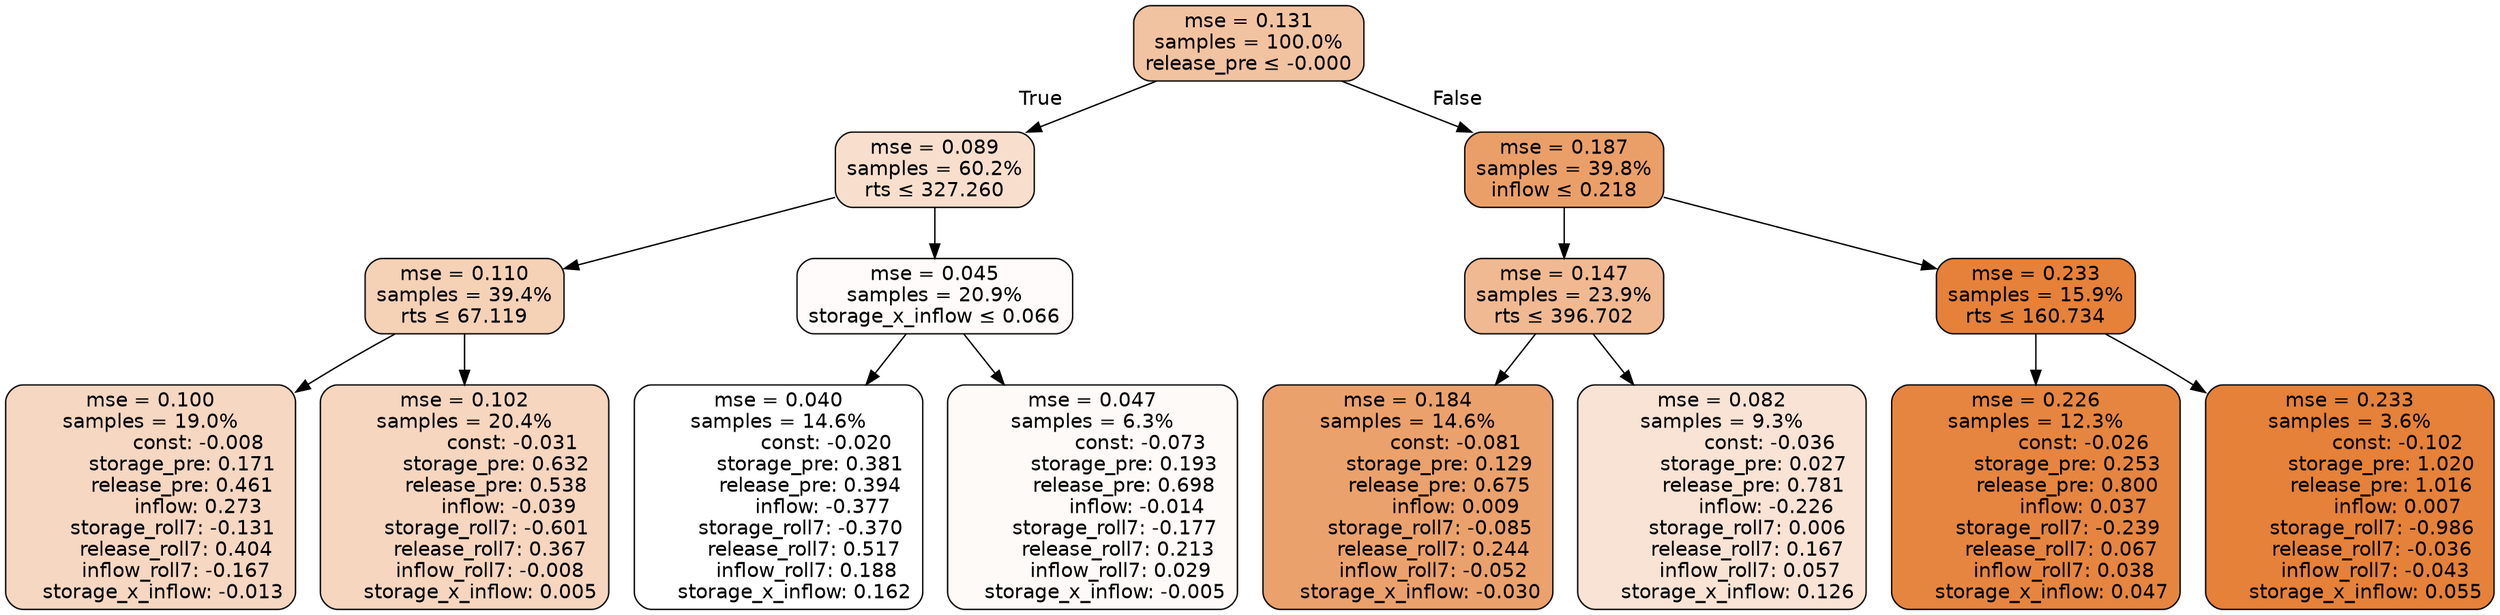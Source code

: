 digraph tree {
bgcolor="transparent"
node [shape=rectangle, style="filled, rounded", color="black", fontname=helvetica] ;
edge [fontname=helvetica] ;
	"0" [label="mse = 0.131
samples = 100.0%
release_pre &le; -0.000", fillcolor="#f2c3a1"]
	"1" [label="mse = 0.089
samples = 60.2%
rts &le; 327.260", fillcolor="#f8dfcd"]
	"2" [label="mse = 0.110
samples = 39.4%
rts &le; 67.119", fillcolor="#f5d1b6"]
	"3" [label="mse = 0.100
samples = 19.0%
               const: -0.008
          storage_pre: 0.171
          release_pre: 0.461
               inflow: 0.273
       storage_roll7: -0.131
        release_roll7: 0.404
        inflow_roll7: -0.167
    storage_x_inflow: -0.013", fillcolor="#f6d7c1"]
	"4" [label="mse = 0.102
samples = 20.4%
               const: -0.031
          storage_pre: 0.632
          release_pre: 0.538
              inflow: -0.039
       storage_roll7: -0.601
        release_roll7: 0.367
        inflow_roll7: -0.008
     storage_x_inflow: 0.005", fillcolor="#f6d6bf"]
	"5" [label="mse = 0.045
samples = 20.9%
storage_x_inflow &le; 0.066", fillcolor="#fefbfa"]
	"6" [label="mse = 0.040
samples = 14.6%
               const: -0.020
          storage_pre: 0.381
          release_pre: 0.394
              inflow: -0.377
       storage_roll7: -0.370
        release_roll7: 0.517
         inflow_roll7: 0.188
     storage_x_inflow: 0.162", fillcolor="#ffffff"]
	"7" [label="mse = 0.047
samples = 6.3%
               const: -0.073
          storage_pre: 0.193
          release_pre: 0.698
              inflow: -0.014
       storage_roll7: -0.177
        release_roll7: 0.213
         inflow_roll7: 0.029
    storage_x_inflow: -0.005", fillcolor="#fefaf7"]
	"8" [label="mse = 0.187
samples = 39.8%
inflow &le; 0.218", fillcolor="#eb9f68"]
	"9" [label="mse = 0.147
samples = 23.9%
rts &le; 396.702", fillcolor="#f0b991"]
	"10" [label="mse = 0.184
samples = 14.6%
               const: -0.081
          storage_pre: 0.129
          release_pre: 0.675
               inflow: 0.009
       storage_roll7: -0.085
        release_roll7: 0.244
        inflow_roll7: -0.052
    storage_x_inflow: -0.030", fillcolor="#eba16b"]
	"11" [label="mse = 0.082
samples = 9.3%
               const: -0.036
          storage_pre: 0.027
          release_pre: 0.781
              inflow: -0.226
        storage_roll7: 0.006
        release_roll7: 0.167
         inflow_roll7: 0.057
     storage_x_inflow: 0.126", fillcolor="#f9e3d4"]
	"12" [label="mse = 0.233
samples = 15.9%
rts &le; 160.734", fillcolor="#e58139"]
	"13" [label="mse = 0.226
samples = 12.3%
               const: -0.026
          storage_pre: 0.253
          release_pre: 0.800
               inflow: 0.037
       storage_roll7: -0.239
        release_roll7: 0.067
         inflow_roll7: 0.038
     storage_x_inflow: 0.047", fillcolor="#e58540"]
	"14" [label="mse = 0.233
samples = 3.6%
               const: -0.102
          storage_pre: 1.020
          release_pre: 1.016
               inflow: 0.007
       storage_roll7: -0.986
       release_roll7: -0.036
        inflow_roll7: -0.043
     storage_x_inflow: 0.055", fillcolor="#e58139"]

	"0" -> "1" [labeldistance=2.5, labelangle=45, headlabel="True"]
	"1" -> "2"
	"2" -> "3"
	"2" -> "4"
	"1" -> "5"
	"5" -> "6"
	"5" -> "7"
	"0" -> "8" [labeldistance=2.5, labelangle=-45, headlabel="False"]
	"8" -> "9"
	"9" -> "10"
	"9" -> "11"
	"8" -> "12"
	"12" -> "13"
	"12" -> "14"
}